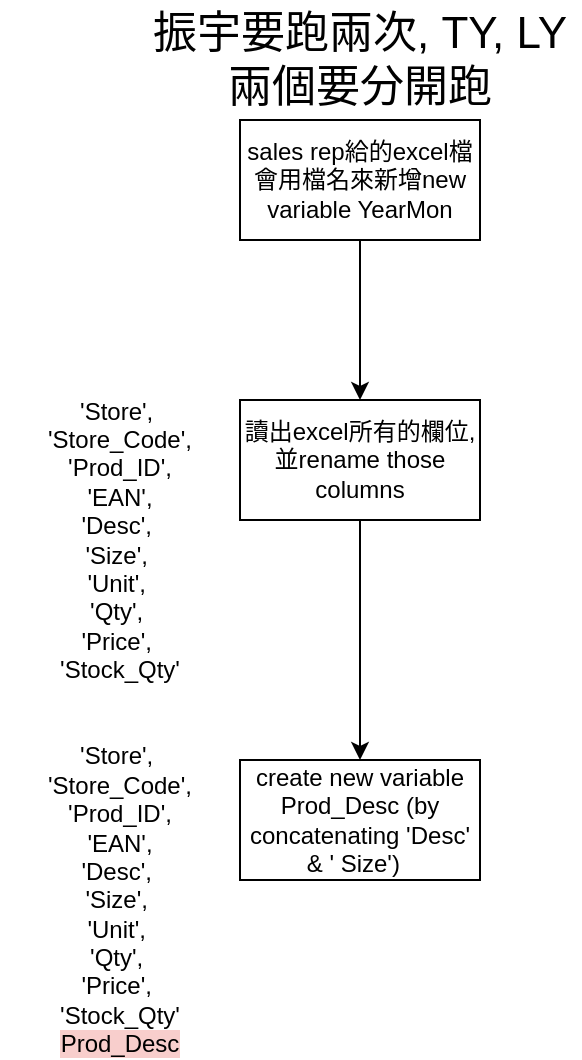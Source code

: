 <mxfile version="15.7.0" type="github">
  <diagram id="thfHg-oEvxa6zLJ4EQXC" name="Page-1">
    <mxGraphModel dx="782" dy="402" grid="1" gridSize="10" guides="1" tooltips="1" connect="1" arrows="1" fold="1" page="1" pageScale="1" pageWidth="850" pageHeight="1100" math="0" shadow="0">
      <root>
        <mxCell id="0" />
        <mxCell id="1" parent="0" />
        <mxCell id="EpGpDTdo5WOj4TJBFxcl-4" value="" style="edgeStyle=orthogonalEdgeStyle;rounded=0;orthogonalLoop=1;jettySize=auto;html=1;fontSize=22;" edge="1" parent="1" source="EpGpDTdo5WOj4TJBFxcl-1" target="EpGpDTdo5WOj4TJBFxcl-3">
          <mxGeometry relative="1" as="geometry" />
        </mxCell>
        <mxCell id="EpGpDTdo5WOj4TJBFxcl-1" value="sales rep給的excel檔&lt;br&gt;會用檔名來新增new variable YearMon" style="rounded=0;whiteSpace=wrap;html=1;" vertex="1" parent="1">
          <mxGeometry x="240" y="270" width="120" height="60" as="geometry" />
        </mxCell>
        <mxCell id="EpGpDTdo5WOj4TJBFxcl-2" value="&lt;font style=&quot;font-size: 22px&quot;&gt;振宇要跑兩次, TY, LY兩個要分開跑&lt;/font&gt;" style="text;html=1;strokeColor=none;fillColor=none;align=center;verticalAlign=middle;whiteSpace=wrap;rounded=0;" vertex="1" parent="1">
          <mxGeometry x="190" y="210" width="220" height="60" as="geometry" />
        </mxCell>
        <mxCell id="EpGpDTdo5WOj4TJBFxcl-7" value="" style="edgeStyle=orthogonalEdgeStyle;rounded=0;orthogonalLoop=1;jettySize=auto;html=1;fontSize=12;" edge="1" parent="1" source="EpGpDTdo5WOj4TJBFxcl-3" target="EpGpDTdo5WOj4TJBFxcl-6">
          <mxGeometry relative="1" as="geometry" />
        </mxCell>
        <mxCell id="EpGpDTdo5WOj4TJBFxcl-3" value="讀出excel所有的欄位,&lt;br&gt;並rename those columns" style="rounded=0;whiteSpace=wrap;html=1;" vertex="1" parent="1">
          <mxGeometry x="240" y="410" width="120" height="60" as="geometry" />
        </mxCell>
        <mxCell id="EpGpDTdo5WOj4TJBFxcl-5" value="&lt;div style=&quot;font-size: 12px&quot;&gt;&lt;font style=&quot;font-size: 12px&quot;&gt;&#39;Store&#39;,&amp;nbsp;&lt;/font&gt;&lt;/div&gt;&lt;div style=&quot;font-size: 12px&quot;&gt;&lt;font style=&quot;font-size: 12px&quot;&gt;&#39;Store_Code&#39;,&lt;/font&gt;&lt;/div&gt;&lt;div style=&quot;font-size: 12px&quot;&gt;&lt;font style=&quot;font-size: 12px&quot;&gt;&amp;nbsp;&#39;Prod_ID&#39;,&amp;nbsp;&lt;/font&gt;&lt;/div&gt;&lt;div style=&quot;font-size: 12px&quot;&gt;&lt;font style=&quot;font-size: 12px&quot;&gt;&#39;EAN&#39;,&lt;/font&gt;&lt;/div&gt;&lt;div style=&quot;font-size: 12px&quot;&gt;&lt;span&gt;&#39;Desc&#39;,&amp;nbsp;&lt;/span&gt;&lt;/div&gt;&lt;div style=&quot;font-size: 12px&quot;&gt;&lt;span&gt;&#39;Size&#39;,&amp;nbsp;&lt;/span&gt;&lt;/div&gt;&lt;div style=&quot;font-size: 12px&quot;&gt;&lt;span&gt;&#39;Unit&#39;,&amp;nbsp;&lt;/span&gt;&lt;/div&gt;&lt;div style=&quot;font-size: 12px&quot;&gt;&lt;span&gt;&#39;Qty&#39;,&amp;nbsp;&lt;/span&gt;&lt;/div&gt;&lt;div style=&quot;font-size: 12px&quot;&gt;&lt;span&gt;&#39;Price&#39;,&amp;nbsp;&lt;/span&gt;&lt;/div&gt;&lt;div style=&quot;font-size: 12px&quot;&gt;&lt;span&gt;&#39;Stock_Qty&#39;&lt;/span&gt;&lt;/div&gt;" style="text;html=1;strokeColor=none;fillColor=none;align=center;verticalAlign=middle;whiteSpace=wrap;rounded=0;fontSize=22;" vertex="1" parent="1">
          <mxGeometry x="120" y="410" width="120" height="140" as="geometry" />
        </mxCell>
        <mxCell id="EpGpDTdo5WOj4TJBFxcl-6" value="create new variable Prod_Desc (by concatenating &#39;Desc&#39; &amp;amp; &#39; Size&#39;)&amp;nbsp;&amp;nbsp;" style="rounded=0;whiteSpace=wrap;html=1;" vertex="1" parent="1">
          <mxGeometry x="240" y="590" width="120" height="60" as="geometry" />
        </mxCell>
        <mxCell id="EpGpDTdo5WOj4TJBFxcl-8" value="&lt;div style=&quot;font-size: 12px&quot;&gt;&lt;font style=&quot;font-size: 12px&quot;&gt;&#39;Store&#39;,&amp;nbsp;&lt;/font&gt;&lt;/div&gt;&lt;div style=&quot;font-size: 12px&quot;&gt;&lt;font style=&quot;font-size: 12px&quot;&gt;&#39;Store_Code&#39;,&lt;/font&gt;&lt;/div&gt;&lt;div style=&quot;font-size: 12px&quot;&gt;&lt;font style=&quot;font-size: 12px&quot;&gt;&amp;nbsp;&#39;Prod_ID&#39;,&amp;nbsp;&lt;/font&gt;&lt;/div&gt;&lt;div style=&quot;font-size: 12px&quot;&gt;&lt;font style=&quot;font-size: 12px&quot;&gt;&#39;EAN&#39;,&lt;/font&gt;&lt;/div&gt;&lt;div style=&quot;font-size: 12px&quot;&gt;&lt;span&gt;&#39;Desc&#39;,&amp;nbsp;&lt;/span&gt;&lt;/div&gt;&lt;div style=&quot;font-size: 12px&quot;&gt;&lt;span&gt;&#39;Size&#39;,&amp;nbsp;&lt;/span&gt;&lt;/div&gt;&lt;div style=&quot;font-size: 12px&quot;&gt;&lt;span&gt;&#39;Unit&#39;,&amp;nbsp;&lt;/span&gt;&lt;/div&gt;&lt;div style=&quot;font-size: 12px&quot;&gt;&lt;span&gt;&#39;Qty&#39;,&amp;nbsp;&lt;/span&gt;&lt;/div&gt;&lt;div style=&quot;font-size: 12px&quot;&gt;&lt;span&gt;&#39;Price&#39;,&amp;nbsp;&lt;/span&gt;&lt;/div&gt;&lt;div style=&quot;font-size: 12px&quot;&gt;&lt;span&gt;&#39;Stock_Qty&#39;&lt;/span&gt;&lt;/div&gt;&lt;div style=&quot;font-size: 12px&quot;&gt;&lt;span style=&quot;background-color: rgb(248 , 206 , 204)&quot;&gt;Prod_Desc&lt;/span&gt;&lt;/div&gt;" style="text;html=1;strokeColor=none;fillColor=none;align=center;verticalAlign=middle;whiteSpace=wrap;rounded=0;fontSize=22;" vertex="1" parent="1">
          <mxGeometry x="120" y="590" width="120" height="140" as="geometry" />
        </mxCell>
      </root>
    </mxGraphModel>
  </diagram>
</mxfile>
